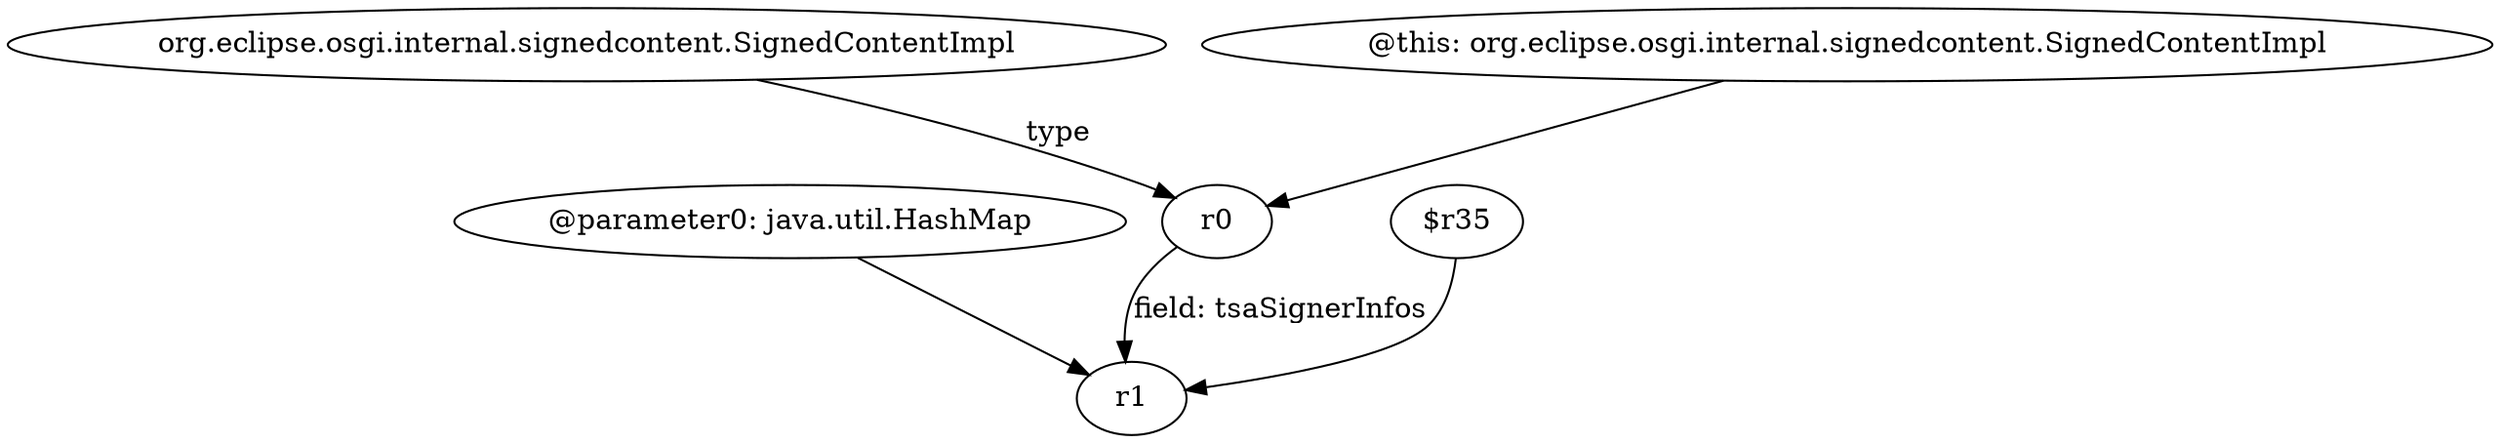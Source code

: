 digraph g {
0[label="@parameter0: java.util.HashMap"]
1[label="r1"]
0->1[label=""]
2[label="org.eclipse.osgi.internal.signedcontent.SignedContentImpl"]
3[label="r0"]
2->3[label="type"]
3->1[label="field: tsaSignerInfos"]
4[label="@this: org.eclipse.osgi.internal.signedcontent.SignedContentImpl"]
4->3[label=""]
5[label="$r35"]
5->1[label=""]
}